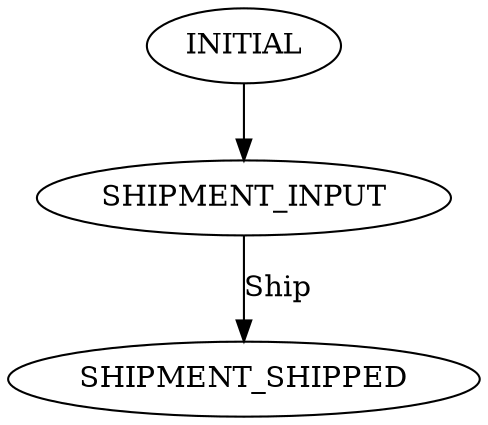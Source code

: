 digraph {
 INITIAL -> SHIPMENT_INPUT [label=""];
 SHIPMENT_INPUT -> SHIPMENT_SHIPPED [label="Ship"];
}